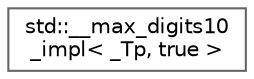 digraph "Graphical Class Hierarchy"
{
 // LATEX_PDF_SIZE
  bgcolor="transparent";
  edge [fontname=Helvetica,fontsize=10,labelfontname=Helvetica,labelfontsize=10];
  node [fontname=Helvetica,fontsize=10,shape=box,height=0.2,width=0.4];
  rankdir="LR";
  Node0 [id="Node000000",label="std::__max_digits10\l_impl\< _Tp, true \>",height=0.2,width=0.4,color="grey40", fillcolor="white", style="filled",URL="$structstd_1_1____max__digits10__impl_3_01___tp_00_01true_01_4.html",tooltip=" "];
}
